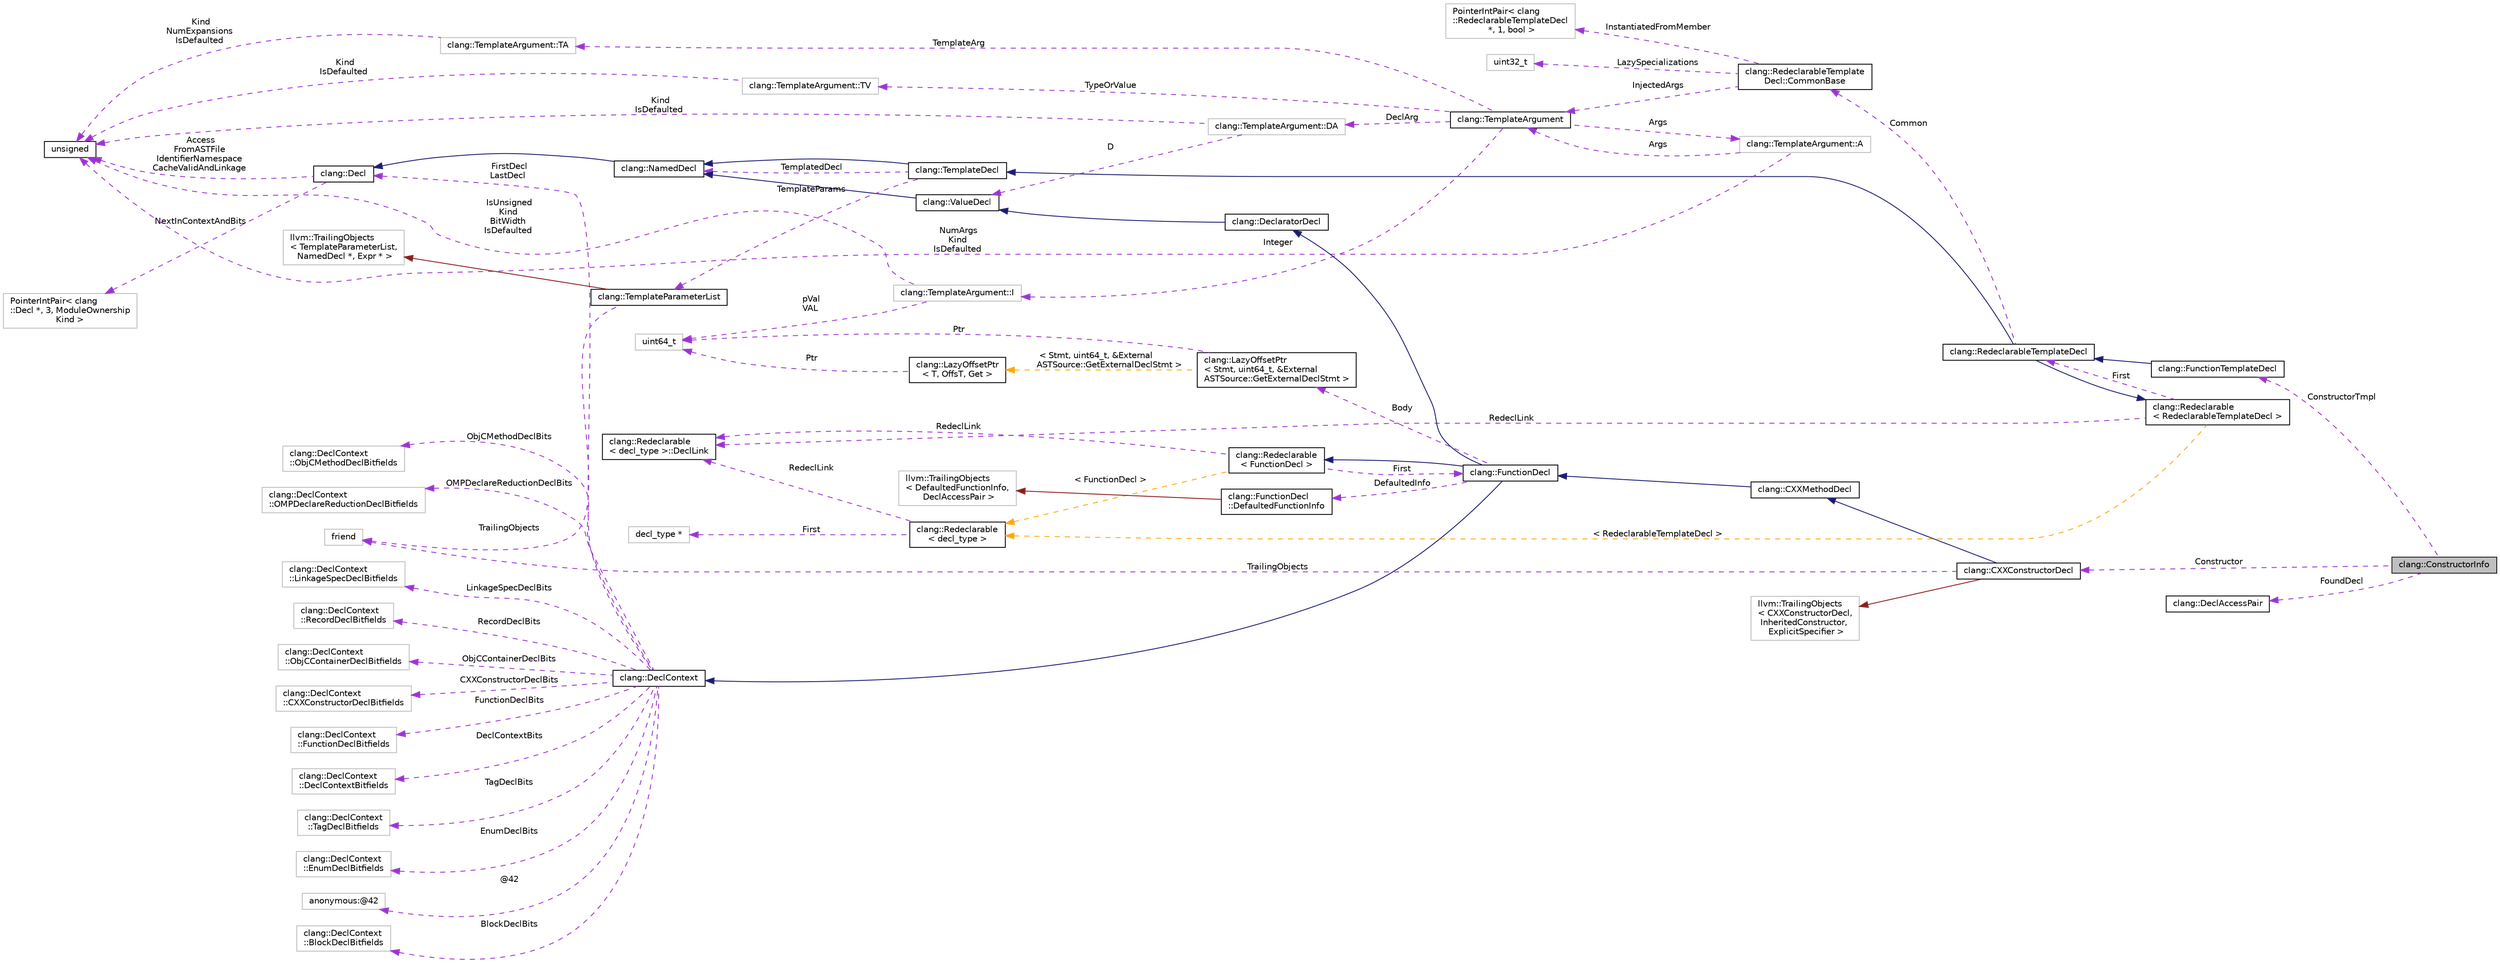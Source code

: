 digraph "clang::ConstructorInfo"
{
 // LATEX_PDF_SIZE
  bgcolor="transparent";
  edge [fontname="Helvetica",fontsize="10",labelfontname="Helvetica",labelfontsize="10"];
  node [fontname="Helvetica",fontsize="10",shape=record];
  rankdir="LR";
  Node1 [label="clang::ConstructorInfo",height=0.2,width=0.4,color="black", fillcolor="grey75", style="filled", fontcolor="black",tooltip=" "];
  Node2 -> Node1 [dir="back",color="darkorchid3",fontsize="10",style="dashed",label=" ConstructorTmpl" ,fontname="Helvetica"];
  Node2 [label="clang::FunctionTemplateDecl",height=0.2,width=0.4,color="black",URL="$classclang_1_1FunctionTemplateDecl.html",tooltip="Declaration of a template function."];
  Node3 -> Node2 [dir="back",color="midnightblue",fontsize="10",style="solid",fontname="Helvetica"];
  Node3 [label="clang::RedeclarableTemplateDecl",height=0.2,width=0.4,color="black",URL="$classclang_1_1RedeclarableTemplateDecl.html",tooltip="Declaration of a redeclarable template."];
  Node4 -> Node3 [dir="back",color="midnightblue",fontsize="10",style="solid",fontname="Helvetica"];
  Node4 [label="clang::TemplateDecl",height=0.2,width=0.4,color="black",URL="$classclang_1_1TemplateDecl.html",tooltip="The base class of all kinds of template declarations (e.g., class, function, etc.)."];
  Node5 -> Node4 [dir="back",color="midnightblue",fontsize="10",style="solid",fontname="Helvetica"];
  Node5 [label="clang::NamedDecl",height=0.2,width=0.4,color="black",URL="$classclang_1_1NamedDecl.html",tooltip="This represents a decl that may have a name."];
  Node6 -> Node5 [dir="back",color="midnightblue",fontsize="10",style="solid",fontname="Helvetica"];
  Node6 [label="clang::Decl",height=0.2,width=0.4,color="black",URL="$classclang_1_1Decl.html",tooltip="Decl - This represents one declaration (or definition), e.g."];
  Node7 -> Node6 [dir="back",color="darkorchid3",fontsize="10",style="dashed",label=" NextInContextAndBits" ,fontname="Helvetica"];
  Node7 [label="PointerIntPair\< clang\l::Decl *, 3, ModuleOwnership\lKind \>",height=0.2,width=0.4,color="grey75",tooltip=" "];
  Node8 -> Node6 [dir="back",color="darkorchid3",fontsize="10",style="dashed",label=" Access\nFromASTFile\nIdentifierNamespace\nCacheValidAndLinkage" ,fontname="Helvetica"];
  Node8 [label="unsigned",height=0.2,width=0.4,color="black",URL="$classunsigned.html",tooltip=" "];
  Node5 -> Node4 [dir="back",color="darkorchid3",fontsize="10",style="dashed",label=" TemplatedDecl" ,fontname="Helvetica"];
  Node9 -> Node4 [dir="back",color="darkorchid3",fontsize="10",style="dashed",label=" TemplateParams" ,fontname="Helvetica"];
  Node9 [label="clang::TemplateParameterList",height=0.2,width=0.4,color="black",URL="$classclang_1_1TemplateParameterList.html",tooltip="Stores a list of template parameters for a TemplateDecl and its derived classes."];
  Node10 -> Node9 [dir="back",color="firebrick4",fontsize="10",style="solid",fontname="Helvetica"];
  Node10 [label="llvm::TrailingObjects\l\< TemplateParameterList,\l NamedDecl *, Expr * \>",height=0.2,width=0.4,color="grey75",tooltip=" "];
  Node11 -> Node9 [dir="back",color="darkorchid3",fontsize="10",style="dashed",label=" TrailingObjects" ,fontname="Helvetica"];
  Node11 [label="friend",height=0.2,width=0.4,color="grey75",tooltip=" "];
  Node12 -> Node3 [dir="back",color="midnightblue",fontsize="10",style="solid",fontname="Helvetica"];
  Node12 [label="clang::Redeclarable\l\< RedeclarableTemplateDecl \>",height=0.2,width=0.4,color="black",URL="$classclang_1_1Redeclarable.html",tooltip=" "];
  Node13 -> Node12 [dir="back",color="darkorchid3",fontsize="10",style="dashed",label=" RedeclLink" ,fontname="Helvetica"];
  Node13 [label="clang::Redeclarable\l\< decl_type \>::DeclLink",height=0.2,width=0.4,color="black",URL="$classclang_1_1Redeclarable_1_1DeclLink.html",tooltip=" "];
  Node3 -> Node12 [dir="back",color="darkorchid3",fontsize="10",style="dashed",label=" First" ,fontname="Helvetica"];
  Node14 -> Node12 [dir="back",color="orange",fontsize="10",style="dashed",label=" \< RedeclarableTemplateDecl \>" ,fontname="Helvetica"];
  Node14 [label="clang::Redeclarable\l\< decl_type \>",height=0.2,width=0.4,color="black",URL="$classclang_1_1Redeclarable.html",tooltip="Provides common interface for the Decls that can be redeclared."];
  Node13 -> Node14 [dir="back",color="darkorchid3",fontsize="10",style="dashed",label=" RedeclLink" ,fontname="Helvetica"];
  Node15 -> Node14 [dir="back",color="darkorchid3",fontsize="10",style="dashed",label=" First" ,fontname="Helvetica"];
  Node15 [label="decl_type *",height=0.2,width=0.4,color="grey75",tooltip=" "];
  Node16 -> Node3 [dir="back",color="darkorchid3",fontsize="10",style="dashed",label=" Common" ,fontname="Helvetica"];
  Node16 [label="clang::RedeclarableTemplate\lDecl::CommonBase",height=0.2,width=0.4,color="black",URL="$structclang_1_1RedeclarableTemplateDecl_1_1CommonBase.html",tooltip=" "];
  Node17 -> Node16 [dir="back",color="darkorchid3",fontsize="10",style="dashed",label=" InjectedArgs" ,fontname="Helvetica"];
  Node17 [label="clang::TemplateArgument",height=0.2,width=0.4,color="black",URL="$classclang_1_1TemplateArgument.html",tooltip="Represents a template argument."];
  Node18 -> Node17 [dir="back",color="darkorchid3",fontsize="10",style="dashed",label=" TemplateArg" ,fontname="Helvetica"];
  Node18 [label="clang::TemplateArgument::TA",height=0.2,width=0.4,color="grey75",tooltip=" "];
  Node8 -> Node18 [dir="back",color="darkorchid3",fontsize="10",style="dashed",label=" Kind\nNumExpansions\nIsDefaulted" ,fontname="Helvetica"];
  Node20 -> Node17 [dir="back",color="darkorchid3",fontsize="10",style="dashed",label=" DeclArg" ,fontname="Helvetica"];
  Node20 [label="clang::TemplateArgument::DA",height=0.2,width=0.4,color="grey75",tooltip="The kind of template argument we're storing."];
  Node21 -> Node20 [dir="back",color="darkorchid3",fontsize="10",style="dashed",label=" D" ,fontname="Helvetica"];
  Node21 [label="clang::ValueDecl",height=0.2,width=0.4,color="black",URL="$classclang_1_1ValueDecl.html",tooltip="Represent the declaration of a variable (in which case it is an lvalue) a function (in which case it ..."];
  Node5 -> Node21 [dir="back",color="midnightblue",fontsize="10",style="solid",fontname="Helvetica"];
  Node8 -> Node20 [dir="back",color="darkorchid3",fontsize="10",style="dashed",label=" Kind\nIsDefaulted" ,fontname="Helvetica"];
  Node22 -> Node17 [dir="back",color="darkorchid3",fontsize="10",style="dashed",label=" Args" ,fontname="Helvetica"];
  Node22 [label="clang::TemplateArgument::A",height=0.2,width=0.4,color="grey75",tooltip=" "];
  Node17 -> Node22 [dir="back",color="darkorchid3",fontsize="10",style="dashed",label=" Args" ,fontname="Helvetica"];
  Node8 -> Node22 [dir="back",color="darkorchid3",fontsize="10",style="dashed",label=" NumArgs\nKind\nIsDefaulted" ,fontname="Helvetica"];
  Node23 -> Node17 [dir="back",color="darkorchid3",fontsize="10",style="dashed",label=" TypeOrValue" ,fontname="Helvetica"];
  Node23 [label="clang::TemplateArgument::TV",height=0.2,width=0.4,color="grey75",tooltip=" "];
  Node8 -> Node23 [dir="back",color="darkorchid3",fontsize="10",style="dashed",label=" Kind\nIsDefaulted" ,fontname="Helvetica"];
  Node25 -> Node17 [dir="back",color="darkorchid3",fontsize="10",style="dashed",label=" Integer" ,fontname="Helvetica"];
  Node25 [label="clang::TemplateArgument::I",height=0.2,width=0.4,color="grey75",tooltip=" "];
  Node26 -> Node25 [dir="back",color="darkorchid3",fontsize="10",style="dashed",label=" pVal\nVAL" ,fontname="Helvetica"];
  Node26 [label="uint64_t",height=0.2,width=0.4,color="grey75",tooltip=" "];
  Node8 -> Node25 [dir="back",color="darkorchid3",fontsize="10",style="dashed",label=" IsUnsigned\nKind\nBitWidth\nIsDefaulted" ,fontname="Helvetica"];
  Node28 -> Node16 [dir="back",color="darkorchid3",fontsize="10",style="dashed",label=" InstantiatedFromMember" ,fontname="Helvetica"];
  Node28 [label="PointerIntPair\< clang\l::RedeclarableTemplateDecl\l *, 1, bool \>",height=0.2,width=0.4,color="grey75",tooltip=" "];
  Node29 -> Node16 [dir="back",color="darkorchid3",fontsize="10",style="dashed",label=" LazySpecializations" ,fontname="Helvetica"];
  Node29 [label="uint32_t",height=0.2,width=0.4,color="grey75",tooltip=" "];
  Node30 -> Node1 [dir="back",color="darkorchid3",fontsize="10",style="dashed",label=" Constructor" ,fontname="Helvetica"];
  Node30 [label="clang::CXXConstructorDecl",height=0.2,width=0.4,color="black",URL="$classclang_1_1CXXConstructorDecl.html",tooltip="Represents a C++ constructor within a class."];
  Node31 -> Node30 [dir="back",color="midnightblue",fontsize="10",style="solid",fontname="Helvetica"];
  Node31 [label="clang::CXXMethodDecl",height=0.2,width=0.4,color="black",URL="$classclang_1_1CXXMethodDecl.html",tooltip="Represents a static or instance method of a struct/union/class."];
  Node32 -> Node31 [dir="back",color="midnightblue",fontsize="10",style="solid",fontname="Helvetica"];
  Node32 [label="clang::FunctionDecl",height=0.2,width=0.4,color="black",URL="$classclang_1_1FunctionDecl.html",tooltip="Represents a function declaration or definition."];
  Node33 -> Node32 [dir="back",color="midnightblue",fontsize="10",style="solid",fontname="Helvetica"];
  Node33 [label="clang::DeclaratorDecl",height=0.2,width=0.4,color="black",URL="$classclang_1_1DeclaratorDecl.html",tooltip="Represents a ValueDecl that came out of a declarator."];
  Node21 -> Node33 [dir="back",color="midnightblue",fontsize="10",style="solid",fontname="Helvetica"];
  Node34 -> Node32 [dir="back",color="midnightblue",fontsize="10",style="solid",fontname="Helvetica"];
  Node34 [label="clang::DeclContext",height=0.2,width=0.4,color="black",URL="$classclang_1_1DeclContext.html",tooltip="DeclContext - This is used only as base class of specific decl types that can act as declaration cont..."];
  Node35 -> Node34 [dir="back",color="darkorchid3",fontsize="10",style="dashed",label=" TagDeclBits" ,fontname="Helvetica"];
  Node35 [label="clang::DeclContext\l::TagDeclBitfields",height=0.2,width=0.4,color="grey75",tooltip="Stores the bits used by TagDecl."];
  Node36 -> Node34 [dir="back",color="darkorchid3",fontsize="10",style="dashed",label=" EnumDeclBits" ,fontname="Helvetica"];
  Node36 [label="clang::DeclContext\l::EnumDeclBitfields",height=0.2,width=0.4,color="grey75",tooltip="Stores the bits used by EnumDecl."];
  Node37 -> Node34 [dir="back",color="darkorchid3",fontsize="10",style="dashed",label=" @42" ,fontname="Helvetica"];
  Node37 [label="anonymous:@42",height=0.2,width=0.4,color="grey75",tooltip=" "];
  Node38 -> Node34 [dir="back",color="darkorchid3",fontsize="10",style="dashed",label=" BlockDeclBits" ,fontname="Helvetica"];
  Node38 [label="clang::DeclContext\l::BlockDeclBitfields",height=0.2,width=0.4,color="grey75",tooltip="Stores the bits used by BlockDecl."];
  Node39 -> Node34 [dir="back",color="darkorchid3",fontsize="10",style="dashed",label=" ObjCMethodDeclBits" ,fontname="Helvetica"];
  Node39 [label="clang::DeclContext\l::ObjCMethodDeclBitfields",height=0.2,width=0.4,color="grey75",tooltip="Stores the bits used by ObjCMethodDecl."];
  Node40 -> Node34 [dir="back",color="darkorchid3",fontsize="10",style="dashed",label=" OMPDeclareReductionDeclBits" ,fontname="Helvetica"];
  Node40 [label="clang::DeclContext\l::OMPDeclareReductionDeclBitfields",height=0.2,width=0.4,color="grey75",tooltip="Stores the bits used by OMPDeclareReductionDecl."];
  Node41 -> Node34 [dir="back",color="darkorchid3",fontsize="10",style="dashed",label=" LinkageSpecDeclBits" ,fontname="Helvetica"];
  Node41 [label="clang::DeclContext\l::LinkageSpecDeclBitfields",height=0.2,width=0.4,color="grey75",tooltip="Stores the bits used by LinkageSpecDecl."];
  Node42 -> Node34 [dir="back",color="darkorchid3",fontsize="10",style="dashed",label=" RecordDeclBits" ,fontname="Helvetica"];
  Node42 [label="clang::DeclContext\l::RecordDeclBitfields",height=0.2,width=0.4,color="grey75",tooltip="Stores the bits used by RecordDecl."];
  Node43 -> Node34 [dir="back",color="darkorchid3",fontsize="10",style="dashed",label=" ObjCContainerDeclBits" ,fontname="Helvetica"];
  Node43 [label="clang::DeclContext\l::ObjCContainerDeclBitfields",height=0.2,width=0.4,color="grey75",tooltip="Stores the bits used by ObjCContainerDecl."];
  Node44 -> Node34 [dir="back",color="darkorchid3",fontsize="10",style="dashed",label=" CXXConstructorDeclBits" ,fontname="Helvetica"];
  Node44 [label="clang::DeclContext\l::CXXConstructorDeclBitfields",height=0.2,width=0.4,color="grey75",tooltip="Stores the bits used by CXXConstructorDecl."];
  Node45 -> Node34 [dir="back",color="darkorchid3",fontsize="10",style="dashed",label=" FunctionDeclBits" ,fontname="Helvetica"];
  Node45 [label="clang::DeclContext\l::FunctionDeclBitfields",height=0.2,width=0.4,color="grey75",tooltip="Stores the bits used by FunctionDecl."];
  Node46 -> Node34 [dir="back",color="darkorchid3",fontsize="10",style="dashed",label=" DeclContextBits" ,fontname="Helvetica"];
  Node46 [label="clang::DeclContext\l::DeclContextBitfields",height=0.2,width=0.4,color="grey75",tooltip="Stores the bits used by DeclContext."];
  Node6 -> Node34 [dir="back",color="darkorchid3",fontsize="10",style="dashed",label=" FirstDecl\nLastDecl" ,fontname="Helvetica"];
  Node47 -> Node32 [dir="back",color="midnightblue",fontsize="10",style="solid",fontname="Helvetica"];
  Node47 [label="clang::Redeclarable\l\< FunctionDecl \>",height=0.2,width=0.4,color="black",URL="$classclang_1_1Redeclarable.html",tooltip=" "];
  Node13 -> Node47 [dir="back",color="darkorchid3",fontsize="10",style="dashed",label=" RedeclLink" ,fontname="Helvetica"];
  Node32 -> Node47 [dir="back",color="darkorchid3",fontsize="10",style="dashed",label=" First" ,fontname="Helvetica"];
  Node14 -> Node47 [dir="back",color="orange",fontsize="10",style="dashed",label=" \< FunctionDecl \>" ,fontname="Helvetica"];
  Node48 -> Node32 [dir="back",color="darkorchid3",fontsize="10",style="dashed",label=" DefaultedInfo" ,fontname="Helvetica"];
  Node48 [label="clang::FunctionDecl\l::DefaultedFunctionInfo",height=0.2,width=0.4,color="black",URL="$classclang_1_1FunctionDecl_1_1DefaultedFunctionInfo.html",tooltip="Stashed information about a defaulted function definition whose body has not yet been lazily generate..."];
  Node49 -> Node48 [dir="back",color="firebrick4",fontsize="10",style="solid",fontname="Helvetica"];
  Node49 [label="llvm::TrailingObjects\l\< DefaultedFunctionInfo,\l DeclAccessPair \>",height=0.2,width=0.4,color="grey75",tooltip=" "];
  Node50 -> Node32 [dir="back",color="darkorchid3",fontsize="10",style="dashed",label=" Body" ,fontname="Helvetica"];
  Node50 [label="clang::LazyOffsetPtr\l\< Stmt, uint64_t, &External\lASTSource::GetExternalDeclStmt \>",height=0.2,width=0.4,color="black",URL="$structclang_1_1LazyOffsetPtr.html",tooltip=" "];
  Node26 -> Node50 [dir="back",color="darkorchid3",fontsize="10",style="dashed",label=" Ptr" ,fontname="Helvetica"];
  Node51 -> Node50 [dir="back",color="orange",fontsize="10",style="dashed",label=" \< Stmt, uint64_t, &External\lASTSource::GetExternalDeclStmt \>" ,fontname="Helvetica"];
  Node51 [label="clang::LazyOffsetPtr\l\< T, OffsT, Get \>",height=0.2,width=0.4,color="black",URL="$structclang_1_1LazyOffsetPtr.html",tooltip="A lazy pointer to an AST node (of base type T) that resides within an external AST source."];
  Node26 -> Node51 [dir="back",color="darkorchid3",fontsize="10",style="dashed",label=" Ptr" ,fontname="Helvetica"];
  Node52 -> Node30 [dir="back",color="firebrick4",fontsize="10",style="solid",fontname="Helvetica"];
  Node52 [label="llvm::TrailingObjects\l\< CXXConstructorDecl,\l InheritedConstructor,\l ExplicitSpecifier \>",height=0.2,width=0.4,color="grey75",tooltip=" "];
  Node11 -> Node30 [dir="back",color="darkorchid3",fontsize="10",style="dashed",label=" TrailingObjects" ,fontname="Helvetica"];
  Node53 -> Node1 [dir="back",color="darkorchid3",fontsize="10",style="dashed",label=" FoundDecl" ,fontname="Helvetica"];
  Node53 [label="clang::DeclAccessPair",height=0.2,width=0.4,color="black",URL="$classclang_1_1DeclAccessPair.html",tooltip="A POD class for pairing a NamedDecl* with an access specifier."];
}
